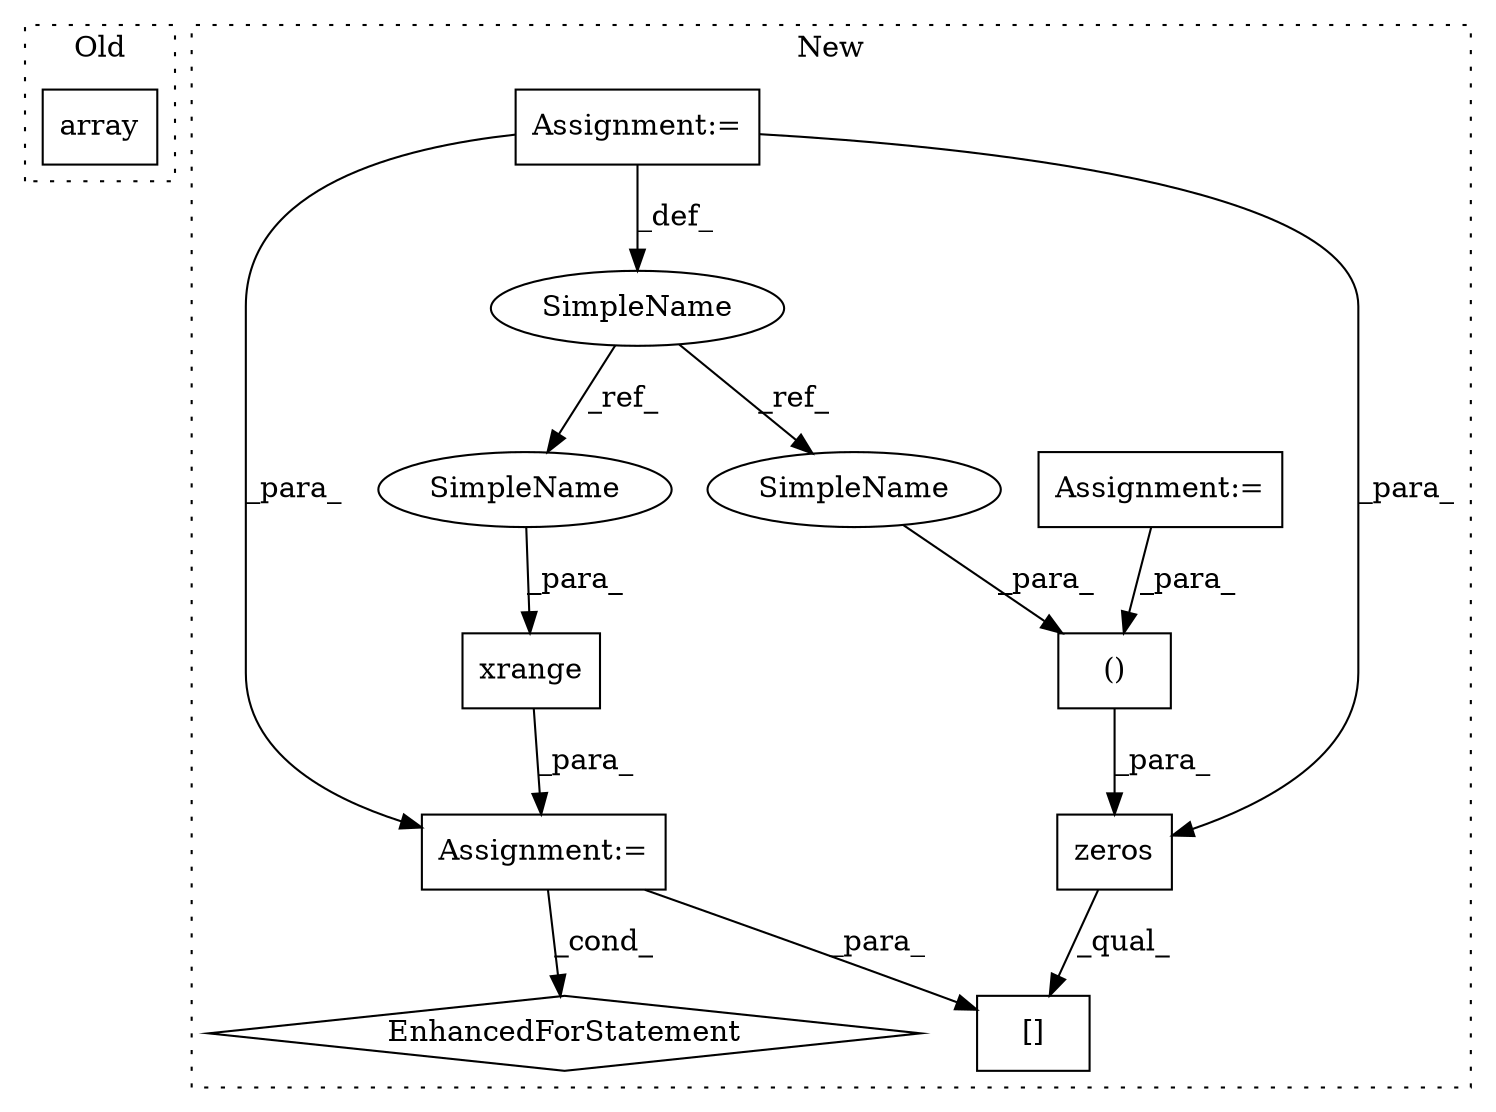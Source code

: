 digraph G {
subgraph cluster0 {
1 [label="array" a="32" s="2483,2494" l="6,1" shape="box"];
label = "Old";
style="dotted";
}
subgraph cluster1 {
2 [label="xrange" a="32" s="2608,2624" l="7,1" shape="box"];
3 [label="[]" a="2" s="2644,2661" l="16,1" shape="box"];
4 [label="Assignment:=" a="7" s="2547,2625" l="53,2" shape="box"];
5 [label="EnhancedForStatement" a="70" s="2547,2625" l="53,2" shape="diamond"];
6 [label="Assignment:=" a="7" s="2198" l="1" shape="box"];
7 [label="()" a="106" s="2494" l="31" shape="box"];
8 [label="SimpleName" a="42" s="2355" l="9" shape="ellipse"];
9 [label="zeros" a="32" s="2483,2540" l="11,1" shape="box"];
10 [label="Assignment:=" a="7" s="2364" l="1" shape="box"];
11 [label="SimpleName" a="42" s="2494" l="9" shape="ellipse"];
12 [label="SimpleName" a="42" s="2615" l="9" shape="ellipse"];
label = "New";
style="dotted";
}
2 -> 4 [label="_para_"];
4 -> 3 [label="_para_"];
4 -> 5 [label="_cond_"];
6 -> 7 [label="_para_"];
7 -> 9 [label="_para_"];
8 -> 11 [label="_ref_"];
8 -> 12 [label="_ref_"];
9 -> 3 [label="_qual_"];
10 -> 9 [label="_para_"];
10 -> 8 [label="_def_"];
10 -> 4 [label="_para_"];
11 -> 7 [label="_para_"];
12 -> 2 [label="_para_"];
}